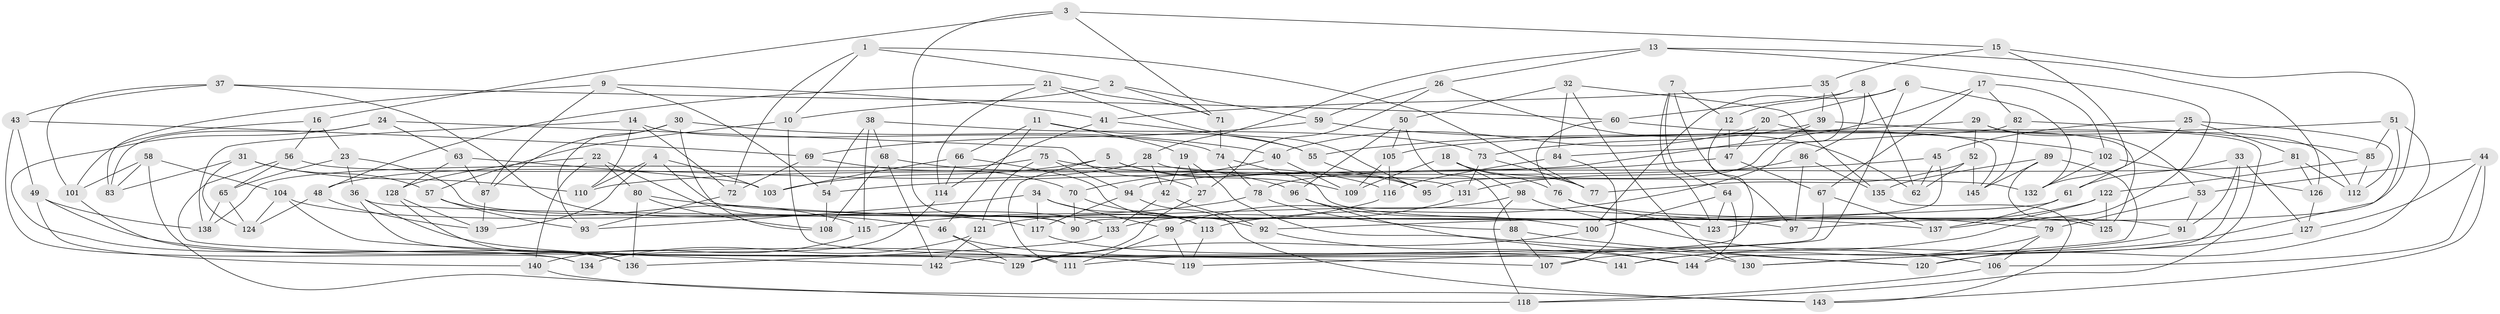 // Generated by graph-tools (version 1.1) at 2025/11/02/27/25 16:11:48]
// undirected, 145 vertices, 290 edges
graph export_dot {
graph [start="1"]
  node [color=gray90,style=filled];
  1;
  2;
  3;
  4;
  5;
  6;
  7;
  8;
  9;
  10;
  11;
  12;
  13;
  14;
  15;
  16;
  17;
  18;
  19;
  20;
  21;
  22;
  23;
  24;
  25;
  26;
  27;
  28;
  29;
  30;
  31;
  32;
  33;
  34;
  35;
  36;
  37;
  38;
  39;
  40;
  41;
  42;
  43;
  44;
  45;
  46;
  47;
  48;
  49;
  50;
  51;
  52;
  53;
  54;
  55;
  56;
  57;
  58;
  59;
  60;
  61;
  62;
  63;
  64;
  65;
  66;
  67;
  68;
  69;
  70;
  71;
  72;
  73;
  74;
  75;
  76;
  77;
  78;
  79;
  80;
  81;
  82;
  83;
  84;
  85;
  86;
  87;
  88;
  89;
  90;
  91;
  92;
  93;
  94;
  95;
  96;
  97;
  98;
  99;
  100;
  101;
  102;
  103;
  104;
  105;
  106;
  107;
  108;
  109;
  110;
  111;
  112;
  113;
  114;
  115;
  116;
  117;
  118;
  119;
  120;
  121;
  122;
  123;
  124;
  125;
  126;
  127;
  128;
  129;
  130;
  131;
  132;
  133;
  134;
  135;
  136;
  137;
  138;
  139;
  140;
  141;
  142;
  143;
  144;
  145;
  1 -- 10;
  1 -- 72;
  1 -- 77;
  1 -- 2;
  2 -- 71;
  2 -- 10;
  2 -- 59;
  3 -- 71;
  3 -- 90;
  3 -- 16;
  3 -- 15;
  4 -- 103;
  4 -- 139;
  4 -- 91;
  4 -- 110;
  5 -- 103;
  5 -- 111;
  5 -- 95;
  5 -- 109;
  6 -- 100;
  6 -- 119;
  6 -- 20;
  6 -- 132;
  7 -- 12;
  7 -- 64;
  7 -- 97;
  7 -- 123;
  8 -- 12;
  8 -- 86;
  8 -- 60;
  8 -- 62;
  9 -- 54;
  9 -- 41;
  9 -- 83;
  9 -- 87;
  10 -- 141;
  10 -- 57;
  11 -- 66;
  11 -- 55;
  11 -- 19;
  11 -- 46;
  12 -- 111;
  12 -- 47;
  13 -- 126;
  13 -- 28;
  13 -- 26;
  13 -- 107;
  14 -- 138;
  14 -- 72;
  14 -- 110;
  14 -- 74;
  15 -- 97;
  15 -- 35;
  15 -- 61;
  16 -- 101;
  16 -- 23;
  16 -- 56;
  17 -- 67;
  17 -- 102;
  17 -- 82;
  17 -- 110;
  18 -- 77;
  18 -- 98;
  18 -- 109;
  18 -- 76;
  19 -- 120;
  19 -- 27;
  19 -- 42;
  20 -- 40;
  20 -- 125;
  20 -- 47;
  21 -- 114;
  21 -- 71;
  21 -- 95;
  21 -- 48;
  22 -- 140;
  22 -- 46;
  22 -- 80;
  22 -- 128;
  23 -- 36;
  23 -- 90;
  23 -- 65;
  24 -- 83;
  24 -- 27;
  24 -- 63;
  24 -- 134;
  25 -- 81;
  25 -- 132;
  25 -- 112;
  25 -- 45;
  26 -- 62;
  26 -- 59;
  26 -- 27;
  27 -- 129;
  28 -- 48;
  28 -- 42;
  28 -- 132;
  29 -- 112;
  29 -- 53;
  29 -- 52;
  29 -- 55;
  30 -- 40;
  30 -- 93;
  30 -- 87;
  30 -- 108;
  31 -- 57;
  31 -- 124;
  31 -- 83;
  31 -- 110;
  32 -- 50;
  32 -- 84;
  32 -- 135;
  32 -- 130;
  33 -- 91;
  33 -- 144;
  33 -- 127;
  33 -- 61;
  34 -- 113;
  34 -- 117;
  34 -- 93;
  34 -- 99;
  35 -- 113;
  35 -- 39;
  35 -- 41;
  36 -- 137;
  36 -- 129;
  36 -- 119;
  37 -- 43;
  37 -- 60;
  37 -- 101;
  37 -- 133;
  38 -- 73;
  38 -- 115;
  38 -- 54;
  38 -- 68;
  39 -- 95;
  39 -- 118;
  39 -- 73;
  40 -- 109;
  40 -- 70;
  41 -- 114;
  41 -- 55;
  42 -- 133;
  42 -- 92;
  43 -- 49;
  43 -- 69;
  43 -- 134;
  44 -- 53;
  44 -- 106;
  44 -- 127;
  44 -- 143;
  45 -- 62;
  45 -- 54;
  45 -- 90;
  46 -- 130;
  46 -- 129;
  47 -- 67;
  47 -- 78;
  48 -- 124;
  48 -- 139;
  49 -- 140;
  49 -- 138;
  49 -- 111;
  50 -- 105;
  50 -- 96;
  50 -- 88;
  51 -- 85;
  51 -- 141;
  51 -- 105;
  51 -- 120;
  52 -- 145;
  52 -- 77;
  52 -- 62;
  53 -- 91;
  53 -- 79;
  54 -- 108;
  55 -- 95;
  56 -- 65;
  56 -- 131;
  56 -- 107;
  57 -- 115;
  57 -- 93;
  58 -- 104;
  58 -- 118;
  58 -- 101;
  58 -- 83;
  59 -- 102;
  59 -- 69;
  60 -- 76;
  60 -- 145;
  61 -- 92;
  61 -- 137;
  63 -- 87;
  63 -- 103;
  63 -- 128;
  64 -- 100;
  64 -- 123;
  64 -- 144;
  65 -- 138;
  65 -- 124;
  66 -- 92;
  66 -- 103;
  66 -- 114;
  67 -- 142;
  67 -- 137;
  68 -- 108;
  68 -- 96;
  68 -- 142;
  69 -- 70;
  69 -- 72;
  70 -- 90;
  70 -- 113;
  71 -- 74;
  72 -- 93;
  73 -- 131;
  73 -- 77;
  74 -- 78;
  74 -- 125;
  75 -- 116;
  75 -- 121;
  75 -- 138;
  75 -- 94;
  76 -- 123;
  76 -- 79;
  78 -- 88;
  78 -- 115;
  79 -- 106;
  79 -- 141;
  80 -- 136;
  80 -- 97;
  80 -- 108;
  81 -- 94;
  81 -- 126;
  81 -- 112;
  82 -- 85;
  82 -- 84;
  82 -- 145;
  84 -- 107;
  84 -- 116;
  85 -- 122;
  85 -- 112;
  86 -- 131;
  86 -- 97;
  86 -- 135;
  87 -- 139;
  88 -- 107;
  88 -- 120;
  89 -- 125;
  89 -- 145;
  89 -- 135;
  89 -- 130;
  91 -- 120;
  92 -- 144;
  94 -- 143;
  94 -- 117;
  96 -- 100;
  96 -- 144;
  98 -- 118;
  98 -- 99;
  98 -- 106;
  99 -- 119;
  99 -- 111;
  100 -- 129;
  101 -- 136;
  102 -- 132;
  102 -- 126;
  104 -- 142;
  104 -- 117;
  104 -- 124;
  105 -- 109;
  105 -- 116;
  106 -- 118;
  113 -- 119;
  114 -- 134;
  115 -- 140;
  116 -- 121;
  117 -- 141;
  121 -- 142;
  121 -- 134;
  122 -- 125;
  122 -- 137;
  122 -- 123;
  126 -- 127;
  127 -- 130;
  128 -- 136;
  128 -- 139;
  131 -- 133;
  133 -- 136;
  135 -- 143;
  140 -- 143;
}
